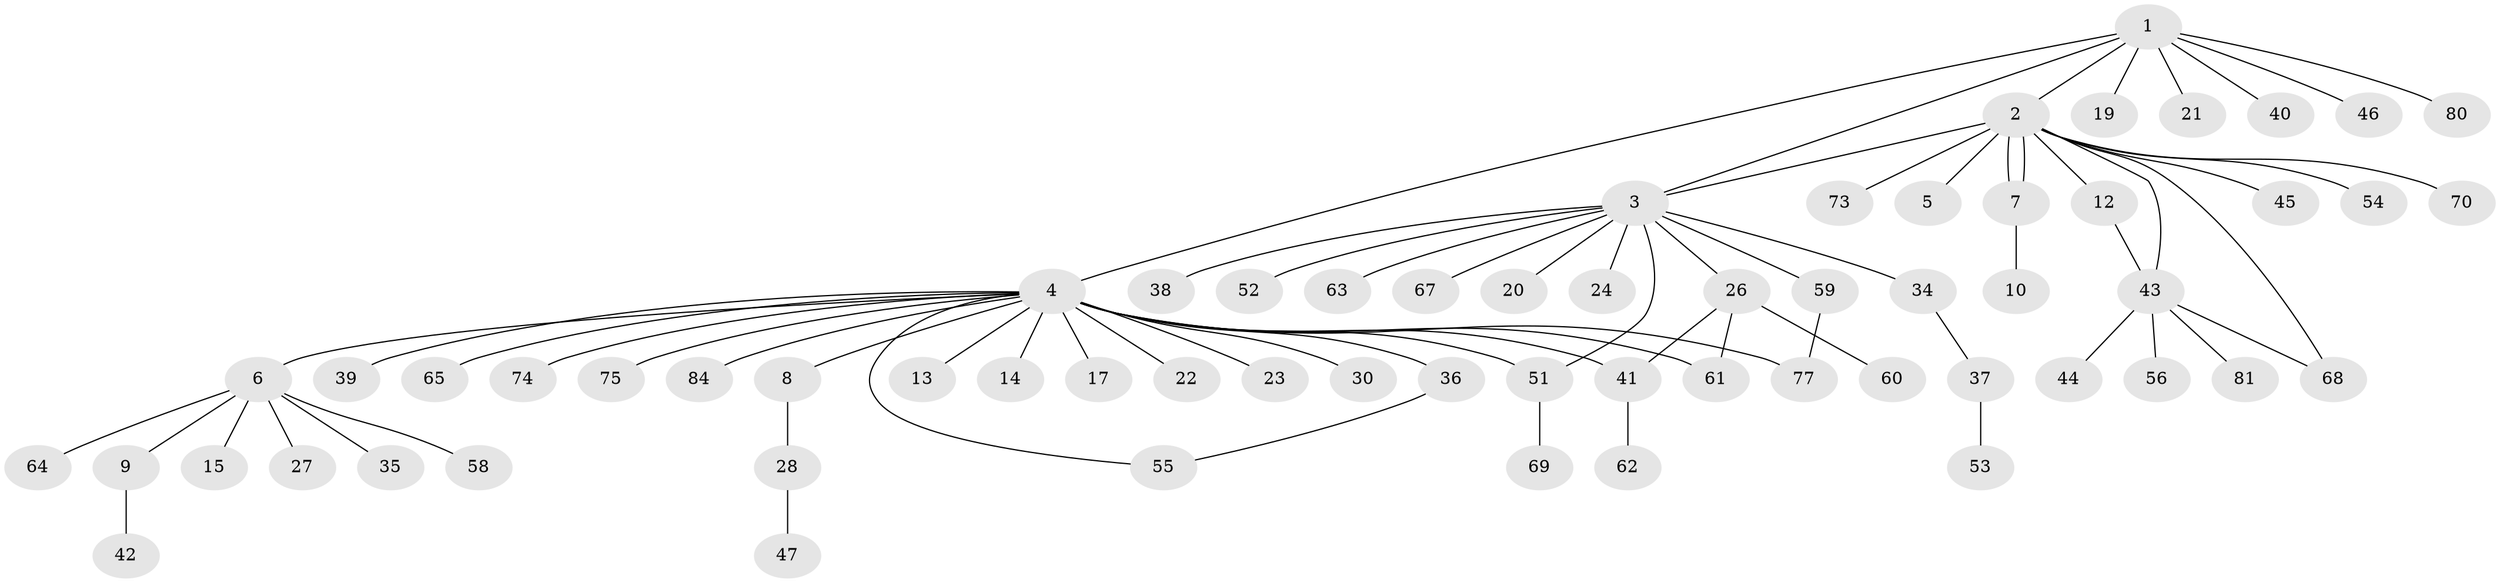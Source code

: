 // Generated by graph-tools (version 1.1) at 2025/51/02/27/25 19:51:57]
// undirected, 64 vertices, 72 edges
graph export_dot {
graph [start="1"]
  node [color=gray90,style=filled];
  1 [super="+25"];
  2 [super="+32"];
  3 [super="+18"];
  4 [super="+16"];
  5 [super="+71"];
  6 [super="+33"];
  7;
  8;
  9 [super="+11"];
  10;
  12 [super="+76"];
  13;
  14;
  15;
  17;
  19;
  20;
  21;
  22;
  23;
  24;
  26 [super="+31"];
  27;
  28 [super="+29"];
  30;
  34;
  35;
  36 [super="+49"];
  37 [super="+82"];
  38;
  39 [super="+78"];
  40;
  41 [super="+83"];
  42 [super="+48"];
  43 [super="+50"];
  44;
  45 [super="+57"];
  46;
  47;
  51 [super="+79"];
  52;
  53;
  54;
  55;
  56;
  58;
  59;
  60 [super="+66"];
  61;
  62;
  63;
  64;
  65 [super="+72"];
  67;
  68;
  69;
  70;
  73;
  74;
  75;
  77;
  80;
  81;
  84;
  1 -- 2;
  1 -- 3;
  1 -- 4;
  1 -- 19;
  1 -- 21;
  1 -- 40;
  1 -- 80;
  1 -- 46;
  2 -- 3;
  2 -- 5;
  2 -- 7;
  2 -- 7;
  2 -- 12;
  2 -- 43;
  2 -- 54;
  2 -- 68;
  2 -- 73;
  2 -- 45;
  2 -- 70;
  3 -- 20;
  3 -- 24;
  3 -- 26;
  3 -- 34;
  3 -- 38;
  3 -- 52;
  3 -- 59;
  3 -- 63;
  3 -- 67;
  3 -- 51;
  4 -- 6;
  4 -- 8;
  4 -- 13;
  4 -- 14;
  4 -- 17;
  4 -- 22;
  4 -- 23;
  4 -- 30;
  4 -- 36;
  4 -- 39;
  4 -- 41;
  4 -- 51;
  4 -- 55;
  4 -- 61;
  4 -- 65;
  4 -- 74;
  4 -- 75;
  4 -- 77;
  4 -- 84;
  6 -- 9;
  6 -- 15;
  6 -- 27;
  6 -- 35;
  6 -- 58;
  6 -- 64;
  7 -- 10;
  8 -- 28;
  9 -- 42;
  12 -- 43;
  26 -- 61;
  26 -- 41;
  26 -- 60;
  28 -- 47;
  34 -- 37;
  36 -- 55;
  37 -- 53;
  41 -- 62;
  43 -- 44;
  43 -- 68;
  43 -- 81;
  43 -- 56;
  51 -- 69;
  59 -- 77;
}
